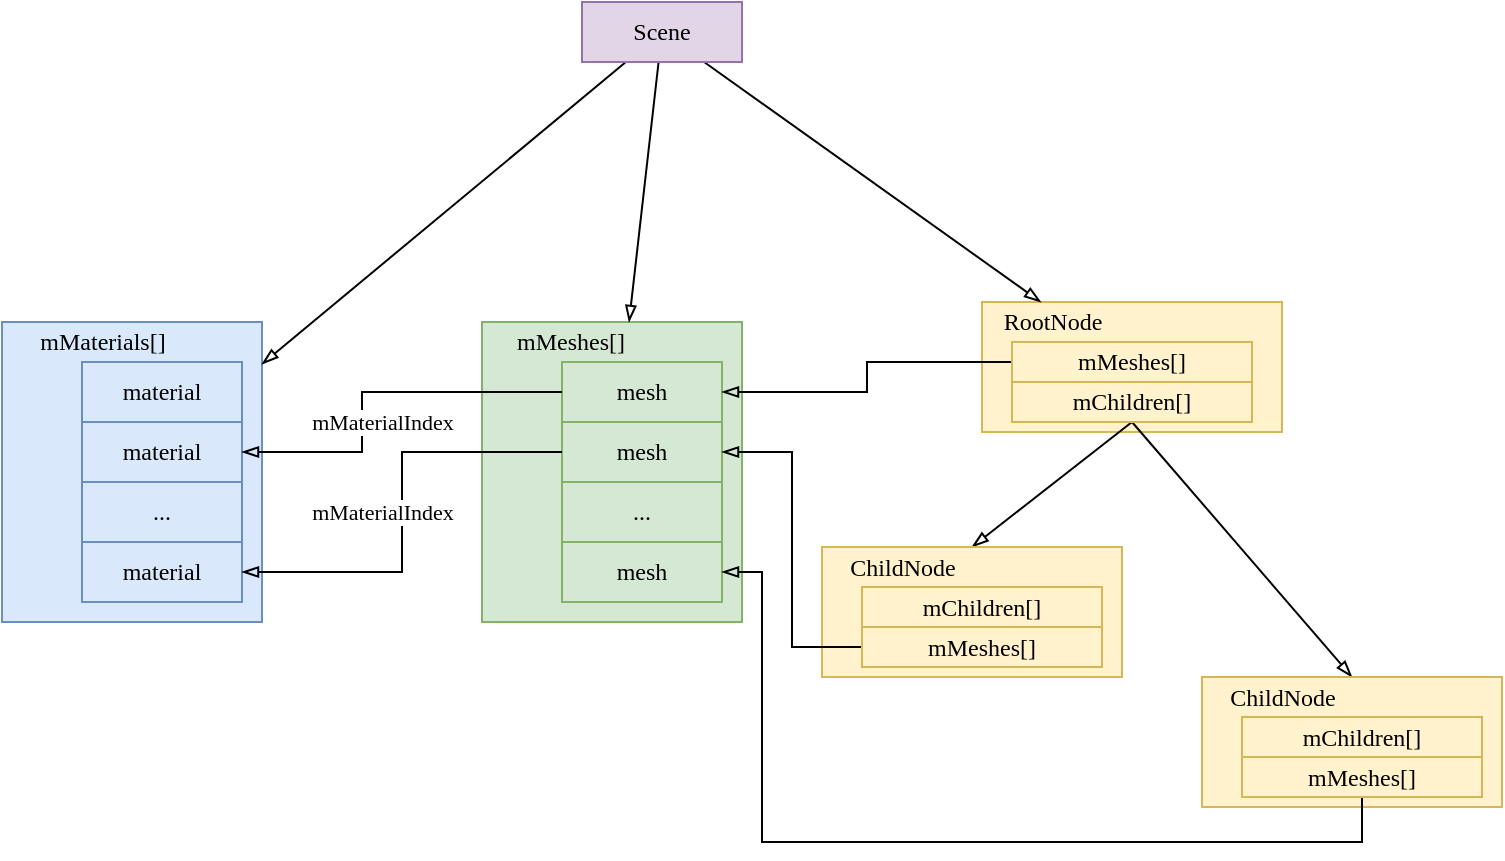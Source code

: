 <mxfile version="14.5.1" type="device"><diagram id="aC5tM-4hTgKP94cqsDA3" name="第 1 页"><mxGraphModel dx="1185" dy="686" grid="0" gridSize="10" guides="1" tooltips="1" connect="1" arrows="1" fold="1" page="1" pageScale="1" pageWidth="827" pageHeight="1169" math="0" shadow="0"><root><mxCell id="0"/><mxCell id="1" parent="0"/><mxCell id="zdmIoqGH3jxaU6LgM3l_-35" value="" style="rounded=0;whiteSpace=wrap;html=1;fontFamily=Lucida Console;fillColor=#fff2cc;strokeColor=#d6b656;" vertex="1" parent="1"><mxGeometry x="510" y="210" width="150" height="65" as="geometry"/></mxCell><mxCell id="zdmIoqGH3jxaU6LgM3l_-27" value="" style="rounded=0;whiteSpace=wrap;html=1;fontFamily=Lucida Console;fillColor=#d5e8d4;strokeColor=#82b366;" vertex="1" parent="1"><mxGeometry x="260" y="220" width="130" height="150" as="geometry"/></mxCell><mxCell id="zdmIoqGH3jxaU6LgM3l_-1" value="mesh" style="rounded=0;whiteSpace=wrap;html=1;fontFamily=Lucida Console;fillColor=#d5e8d4;strokeColor=#82b366;" vertex="1" parent="1"><mxGeometry x="300" y="240" width="80" height="30" as="geometry"/></mxCell><mxCell id="zdmIoqGH3jxaU6LgM3l_-2" value="mesh" style="rounded=0;whiteSpace=wrap;html=1;fontFamily=Lucida Console;fillColor=#d5e8d4;strokeColor=#82b366;" vertex="1" parent="1"><mxGeometry x="300" y="270" width="80" height="30" as="geometry"/></mxCell><mxCell id="zdmIoqGH3jxaU6LgM3l_-3" value="..." style="rounded=0;whiteSpace=wrap;html=1;fontFamily=Lucida Console;fillColor=#d5e8d4;strokeColor=#82b366;" vertex="1" parent="1"><mxGeometry x="300" y="300" width="80" height="30" as="geometry"/></mxCell><mxCell id="zdmIoqGH3jxaU6LgM3l_-4" value="mesh" style="rounded=0;whiteSpace=wrap;html=1;fontFamily=Lucida Console;fillColor=#d5e8d4;strokeColor=#82b366;" vertex="1" parent="1"><mxGeometry x="300" y="330" width="80" height="30" as="geometry"/></mxCell><mxCell id="zdmIoqGH3jxaU6LgM3l_-28" value="mMeshes[]" style="text;html=1;align=center;verticalAlign=middle;resizable=0;points=[];autosize=1;fontFamily=Lucida Console;strokeColor=#82b366;fillColor=#D5E8D4;opacity=0;" vertex="1" parent="1"><mxGeometry x="264" y="220" width="80" height="20" as="geometry"/></mxCell><mxCell id="zdmIoqGH3jxaU6LgM3l_-29" value="" style="rounded=0;whiteSpace=wrap;html=1;fontFamily=Lucida Console;fillColor=#dae8fc;strokeColor=#6c8ebf;" vertex="1" parent="1"><mxGeometry x="20" y="220" width="130" height="150" as="geometry"/></mxCell><mxCell id="zdmIoqGH3jxaU6LgM3l_-30" value="material" style="rounded=0;whiteSpace=wrap;html=1;fontFamily=Lucida Console;fillColor=#dae8fc;strokeColor=#6c8ebf;" vertex="1" parent="1"><mxGeometry x="60" y="240" width="80" height="30" as="geometry"/></mxCell><mxCell id="zdmIoqGH3jxaU6LgM3l_-31" value="material" style="rounded=0;whiteSpace=wrap;html=1;fontFamily=Lucida Console;fillColor=#dae8fc;strokeColor=#6c8ebf;" vertex="1" parent="1"><mxGeometry x="60" y="270" width="80" height="30" as="geometry"/></mxCell><mxCell id="zdmIoqGH3jxaU6LgM3l_-32" value="..." style="rounded=0;whiteSpace=wrap;html=1;fontFamily=Lucida Console;fillColor=#dae8fc;strokeColor=#6c8ebf;" vertex="1" parent="1"><mxGeometry x="60" y="300" width="80" height="30" as="geometry"/></mxCell><mxCell id="zdmIoqGH3jxaU6LgM3l_-33" value="material" style="rounded=0;whiteSpace=wrap;html=1;fontFamily=Lucida Console;fillColor=#dae8fc;strokeColor=#6c8ebf;" vertex="1" parent="1"><mxGeometry x="60" y="330" width="80" height="30" as="geometry"/></mxCell><mxCell id="zdmIoqGH3jxaU6LgM3l_-34" value="mMaterials[]" style="text;html=1;align=center;verticalAlign=middle;resizable=0;points=[];autosize=1;fontFamily=Lucida Console;fillColor=#dae8fc;strokeColor=#6c8ebf;opacity=0;" vertex="1" parent="1"><mxGeometry x="20" y="220" width="100" height="20" as="geometry"/></mxCell><mxCell id="zdmIoqGH3jxaU6LgM3l_-56" style="rounded=0;orthogonalLoop=1;jettySize=auto;html=1;entryX=0.5;entryY=0;entryDx=0;entryDy=0;endArrow=blockThin;endFill=0;fontFamily=Lucida Console;exitX=0.5;exitY=1;exitDx=0;exitDy=0;fillColor=#fff2cc;" edge="1" parent="1" source="zdmIoqGH3jxaU6LgM3l_-43" target="zdmIoqGH3jxaU6LgM3l_-47"><mxGeometry relative="1" as="geometry"/></mxCell><mxCell id="zdmIoqGH3jxaU6LgM3l_-57" style="rounded=0;orthogonalLoop=1;jettySize=auto;html=1;entryX=0.5;entryY=0;entryDx=0;entryDy=0;endArrow=blockThin;endFill=0;fontFamily=Lucida Console;exitX=0.5;exitY=1;exitDx=0;exitDy=0;fillColor=#fff2cc;" edge="1" parent="1" source="zdmIoqGH3jxaU6LgM3l_-43" target="zdmIoqGH3jxaU6LgM3l_-51"><mxGeometry relative="1" as="geometry"/></mxCell><mxCell id="zdmIoqGH3jxaU6LgM3l_-43" value="mChildren[]" style="rounded=0;whiteSpace=wrap;html=1;fontFamily=Lucida Console;fillColor=#fff2cc;strokeColor=#d6b656;" vertex="1" parent="1"><mxGeometry x="525" y="250" width="120" height="20" as="geometry"/></mxCell><mxCell id="zdmIoqGH3jxaU6LgM3l_-46" style="edgeStyle=orthogonalEdgeStyle;rounded=0;orthogonalLoop=1;jettySize=auto;html=1;entryX=1;entryY=0.5;entryDx=0;entryDy=0;endArrow=blockThin;endFill=0;fontFamily=Lucida Console;" edge="1" parent="1" source="zdmIoqGH3jxaU6LgM3l_-44" target="zdmIoqGH3jxaU6LgM3l_-1"><mxGeometry relative="1" as="geometry"/></mxCell><mxCell id="zdmIoqGH3jxaU6LgM3l_-45" value="RootNode" style="text;html=1;align=center;verticalAlign=middle;resizable=0;points=[];autosize=1;fontFamily=Lucida Console;fillColor=#fff2cc;strokeColor=#d6b656;opacity=0;" vertex="1" parent="1"><mxGeometry x="510" y="210" width="70" height="20" as="geometry"/></mxCell><mxCell id="zdmIoqGH3jxaU6LgM3l_-47" value="" style="rounded=0;whiteSpace=wrap;html=1;fontFamily=Lucida Console;fillColor=#fff2cc;strokeColor=#d6b656;" vertex="1" parent="1"><mxGeometry x="430" y="332.5" width="150" height="65" as="geometry"/></mxCell><mxCell id="zdmIoqGH3jxaU6LgM3l_-48" value="mChildren[]" style="rounded=0;whiteSpace=wrap;html=1;fontFamily=Lucida Console;fillColor=#fff2cc;strokeColor=#d6b656;" vertex="1" parent="1"><mxGeometry x="450" y="352.5" width="120" height="20" as="geometry"/></mxCell><mxCell id="zdmIoqGH3jxaU6LgM3l_-55" style="edgeStyle=orthogonalEdgeStyle;rounded=0;orthogonalLoop=1;jettySize=auto;html=1;entryX=1;entryY=0.5;entryDx=0;entryDy=0;endArrow=blockThin;endFill=0;fontFamily=Lucida Console;" edge="1" parent="1" source="zdmIoqGH3jxaU6LgM3l_-49" target="zdmIoqGH3jxaU6LgM3l_-2"><mxGeometry relative="1" as="geometry"/></mxCell><mxCell id="zdmIoqGH3jxaU6LgM3l_-49" value="mMeshes[]" style="rounded=0;whiteSpace=wrap;html=1;fontFamily=Lucida Console;fillColor=#fff2cc;strokeColor=#d6b656;" vertex="1" parent="1"><mxGeometry x="450" y="372.5" width="120" height="20" as="geometry"/></mxCell><mxCell id="zdmIoqGH3jxaU6LgM3l_-50" value="ChildNode" style="text;html=1;align=center;verticalAlign=middle;resizable=0;points=[];autosize=1;fontFamily=Lucida Console;fillColor=#fff2cc;strokeColor=#d6b656;opacity=0;" vertex="1" parent="1"><mxGeometry x="430" y="332.5" width="80" height="20" as="geometry"/></mxCell><mxCell id="zdmIoqGH3jxaU6LgM3l_-51" value="" style="rounded=0;whiteSpace=wrap;html=1;fontFamily=Lucida Console;fillColor=#fff2cc;strokeColor=#d6b656;" vertex="1" parent="1"><mxGeometry x="620" y="397.5" width="150" height="65" as="geometry"/></mxCell><mxCell id="zdmIoqGH3jxaU6LgM3l_-52" value="mChildren[]" style="rounded=0;whiteSpace=wrap;html=1;fontFamily=Lucida Console;fillColor=#fff2cc;strokeColor=#d6b656;" vertex="1" parent="1"><mxGeometry x="640" y="417.5" width="120" height="20" as="geometry"/></mxCell><mxCell id="zdmIoqGH3jxaU6LgM3l_-62" style="edgeStyle=orthogonalEdgeStyle;rounded=0;orthogonalLoop=1;jettySize=auto;html=1;entryX=1;entryY=0.5;entryDx=0;entryDy=0;endArrow=blockThin;endFill=0;fontFamily=Lucida Console;" edge="1" parent="1" source="zdmIoqGH3jxaU6LgM3l_-53" target="zdmIoqGH3jxaU6LgM3l_-4"><mxGeometry relative="1" as="geometry"><Array as="points"><mxPoint x="700" y="480"/><mxPoint x="400" y="480"/><mxPoint x="400" y="345"/></Array></mxGeometry></mxCell><mxCell id="zdmIoqGH3jxaU6LgM3l_-53" value="mMeshes[]" style="rounded=0;whiteSpace=wrap;html=1;fontFamily=Lucida Console;fillColor=#fff2cc;strokeColor=#d6b656;" vertex="1" parent="1"><mxGeometry x="640" y="437.5" width="120" height="20" as="geometry"/></mxCell><mxCell id="zdmIoqGH3jxaU6LgM3l_-54" value="ChildNode" style="text;html=1;align=center;verticalAlign=middle;resizable=0;points=[];autosize=1;fontFamily=Lucida Console;fillColor=#fff2cc;strokeColor=#d6b656;opacity=0;" vertex="1" parent="1"><mxGeometry x="620" y="397.5" width="80" height="20" as="geometry"/></mxCell><mxCell id="zdmIoqGH3jxaU6LgM3l_-25" style="edgeStyle=orthogonalEdgeStyle;rounded=0;orthogonalLoop=1;jettySize=auto;html=1;entryX=1;entryY=0.5;entryDx=0;entryDy=0;fontFamily=Lucida Console;endArrow=blockThin;endFill=0;" edge="1" parent="1" source="zdmIoqGH3jxaU6LgM3l_-1" target="zdmIoqGH3jxaU6LgM3l_-31"><mxGeometry relative="1" as="geometry"><mxPoint x="180" y="410" as="targetPoint"/><Array as="points"><mxPoint x="200" y="255"/><mxPoint x="200" y="285"/></Array></mxGeometry></mxCell><mxCell id="zdmIoqGH3jxaU6LgM3l_-59" value="mMaterialIndex" style="edgeLabel;html=1;align=center;verticalAlign=middle;resizable=0;points=[];fontFamily=Lucida Console;" vertex="1" connectable="0" parent="zdmIoqGH3jxaU6LgM3l_-25"><mxGeometry x="-0.143" y="2" relative="1" as="geometry"><mxPoint x="-8.62" y="12.97" as="offset"/></mxGeometry></mxCell><mxCell id="zdmIoqGH3jxaU6LgM3l_-58" style="edgeStyle=orthogonalEdgeStyle;rounded=0;orthogonalLoop=1;jettySize=auto;html=1;entryX=1;entryY=0.5;entryDx=0;entryDy=0;endArrow=blockThin;endFill=0;fontFamily=Lucida Console;" edge="1" parent="1" source="zdmIoqGH3jxaU6LgM3l_-2" target="zdmIoqGH3jxaU6LgM3l_-33"><mxGeometry relative="1" as="geometry"/></mxCell><mxCell id="zdmIoqGH3jxaU6LgM3l_-60" value="mMaterialIndex" style="edgeLabel;html=1;align=center;verticalAlign=middle;resizable=0;points=[];fontFamily=Lucida Console;" vertex="1" connectable="0" parent="zdmIoqGH3jxaU6LgM3l_-58"><mxGeometry x="-0.123" y="-2" relative="1" as="geometry"><mxPoint x="-8" y="13" as="offset"/></mxGeometry></mxCell><mxCell id="zdmIoqGH3jxaU6LgM3l_-44" value="mMeshes[]" style="rounded=0;whiteSpace=wrap;html=1;fontFamily=Lucida Console;fillColor=#fff2cc;strokeColor=#d6b656;" vertex="1" parent="1"><mxGeometry x="525" y="230" width="120" height="20" as="geometry"/></mxCell><mxCell id="zdmIoqGH3jxaU6LgM3l_-64" style="edgeStyle=none;rounded=0;orthogonalLoop=1;jettySize=auto;html=1;endArrow=blockThin;endFill=0;fontFamily=Lucida Console;" edge="1" parent="1" source="zdmIoqGH3jxaU6LgM3l_-63" target="zdmIoqGH3jxaU6LgM3l_-29"><mxGeometry relative="1" as="geometry"><mxPoint x="90" y="190.0" as="targetPoint"/></mxGeometry></mxCell><mxCell id="zdmIoqGH3jxaU6LgM3l_-65" style="edgeStyle=none;rounded=0;orthogonalLoop=1;jettySize=auto;html=1;endArrow=blockThin;endFill=0;fontFamily=Lucida Console;" edge="1" parent="1" source="zdmIoqGH3jxaU6LgM3l_-63" target="zdmIoqGH3jxaU6LgM3l_-27"><mxGeometry relative="1" as="geometry"/></mxCell><mxCell id="zdmIoqGH3jxaU6LgM3l_-66" style="edgeStyle=none;rounded=0;orthogonalLoop=1;jettySize=auto;html=1;endArrow=blockThin;endFill=0;fontFamily=Lucida Console;" edge="1" parent="1" source="zdmIoqGH3jxaU6LgM3l_-63" target="zdmIoqGH3jxaU6LgM3l_-35"><mxGeometry relative="1" as="geometry"/></mxCell><mxCell id="zdmIoqGH3jxaU6LgM3l_-63" value="Scene" style="rounded=0;whiteSpace=wrap;html=1;fontFamily=Lucida Console;fillColor=#e1d5e7;strokeColor=#9673a6;" vertex="1" parent="1"><mxGeometry x="310" y="60" width="80" height="30" as="geometry"/></mxCell></root></mxGraphModel></diagram></mxfile>